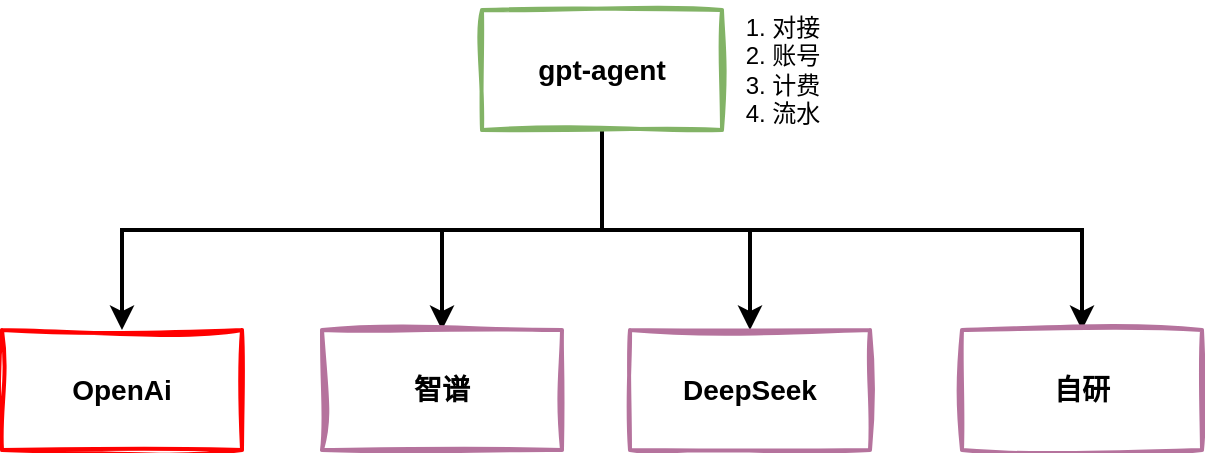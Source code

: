 <mxfile version="24.8.6">
  <diagram name="第 1 页" id="SDa2IEumXsh_TqjZFD44">
    <mxGraphModel dx="933" dy="761" grid="1" gridSize="10" guides="1" tooltips="1" connect="1" arrows="1" fold="1" page="1" pageScale="1" pageWidth="827" pageHeight="1169" math="0" shadow="0">
      <root>
        <mxCell id="0" />
        <mxCell id="1" parent="0" />
        <mxCell id="RY5VYGJdrSWnJKSetP0g-6" style="edgeStyle=orthogonalEdgeStyle;rounded=0;orthogonalLoop=1;jettySize=auto;html=1;exitX=0.5;exitY=1;exitDx=0;exitDy=0;entryX=0.5;entryY=0;entryDx=0;entryDy=0;strokeWidth=2;" parent="1" source="RY5VYGJdrSWnJKSetP0g-1" target="RY5VYGJdrSWnJKSetP0g-2" edge="1">
          <mxGeometry relative="1" as="geometry" />
        </mxCell>
        <mxCell id="RY5VYGJdrSWnJKSetP0g-7" style="edgeStyle=orthogonalEdgeStyle;rounded=0;orthogonalLoop=1;jettySize=auto;html=1;exitX=0.5;exitY=1;exitDx=0;exitDy=0;entryX=0.5;entryY=0;entryDx=0;entryDy=0;strokeWidth=2;" parent="1" source="RY5VYGJdrSWnJKSetP0g-1" target="RY5VYGJdrSWnJKSetP0g-3" edge="1">
          <mxGeometry relative="1" as="geometry" />
        </mxCell>
        <mxCell id="RY5VYGJdrSWnJKSetP0g-8" style="edgeStyle=orthogonalEdgeStyle;rounded=0;orthogonalLoop=1;jettySize=auto;html=1;exitX=0.5;exitY=1;exitDx=0;exitDy=0;entryX=0.5;entryY=0;entryDx=0;entryDy=0;strokeWidth=2;" parent="1" source="RY5VYGJdrSWnJKSetP0g-1" target="RY5VYGJdrSWnJKSetP0g-4" edge="1">
          <mxGeometry relative="1" as="geometry" />
        </mxCell>
        <mxCell id="RY5VYGJdrSWnJKSetP0g-9" style="edgeStyle=orthogonalEdgeStyle;rounded=0;orthogonalLoop=1;jettySize=auto;html=1;exitX=0.5;exitY=1;exitDx=0;exitDy=0;entryX=0.5;entryY=0;entryDx=0;entryDy=0;strokeWidth=2;" parent="1" source="RY5VYGJdrSWnJKSetP0g-1" target="RY5VYGJdrSWnJKSetP0g-5" edge="1">
          <mxGeometry relative="1" as="geometry" />
        </mxCell>
        <mxCell id="RY5VYGJdrSWnJKSetP0g-1" value="&lt;font style=&quot;font-size: 14px;&quot;&gt;&lt;b&gt;gpt-agent&lt;/b&gt;&lt;/font&gt;" style="rounded=0;whiteSpace=wrap;html=1;strokeWidth=2;fillColor=none;sketch=1;curveFitting=1;jiggle=2;strokeColor=#82b366;" parent="1" vertex="1">
          <mxGeometry x="280" y="200" width="120" height="60" as="geometry" />
        </mxCell>
        <mxCell id="RY5VYGJdrSWnJKSetP0g-2" value="&lt;span style=&quot;font-size: 14px;&quot;&gt;&lt;b&gt;OpenAi&lt;/b&gt;&lt;/span&gt;" style="rounded=0;whiteSpace=wrap;html=1;strokeWidth=2;fillColor=none;sketch=1;curveFitting=1;jiggle=2;strokeColor=#FF0000;" parent="1" vertex="1">
          <mxGeometry x="40" y="360" width="120" height="60" as="geometry" />
        </mxCell>
        <mxCell id="RY5VYGJdrSWnJKSetP0g-3" value="&lt;span style=&quot;font-size: 14px;&quot;&gt;&lt;b&gt;智谱&lt;/b&gt;&lt;/span&gt;" style="rounded=0;whiteSpace=wrap;html=1;strokeWidth=2;fillColor=none;sketch=1;curveFitting=1;jiggle=2;strokeColor=#B5739D;" parent="1" vertex="1">
          <mxGeometry x="200" y="360" width="120" height="60" as="geometry" />
        </mxCell>
        <mxCell id="RY5VYGJdrSWnJKSetP0g-4" value="&lt;span style=&quot;font-size: 14px;&quot;&gt;&lt;b&gt;DeepSeek&lt;/b&gt;&lt;/span&gt;" style="rounded=0;whiteSpace=wrap;html=1;strokeWidth=2;fillColor=none;sketch=1;curveFitting=1;jiggle=2;strokeColor=#B5739D;" parent="1" vertex="1">
          <mxGeometry x="354" y="360" width="120" height="60" as="geometry" />
        </mxCell>
        <mxCell id="RY5VYGJdrSWnJKSetP0g-5" value="&lt;span style=&quot;font-size: 14px;&quot;&gt;&lt;b&gt;自研&lt;/b&gt;&lt;/span&gt;" style="rounded=0;whiteSpace=wrap;html=1;strokeWidth=2;fillColor=none;sketch=1;curveFitting=1;jiggle=2;strokeColor=#B5739D;" parent="1" vertex="1">
          <mxGeometry x="520" y="360" width="120" height="60" as="geometry" />
        </mxCell>
        <mxCell id="RY5VYGJdrSWnJKSetP0g-10" value="1. 对接&lt;div&gt;2. 账号&lt;/div&gt;&lt;div&gt;3. 计费&lt;/div&gt;&lt;div&gt;4. 流水&lt;/div&gt;" style="text;html=1;align=center;verticalAlign=middle;resizable=0;points=[];autosize=1;strokeColor=none;fillColor=none;" parent="1" vertex="1">
          <mxGeometry x="400" y="195" width="60" height="70" as="geometry" />
        </mxCell>
      </root>
    </mxGraphModel>
  </diagram>
</mxfile>
